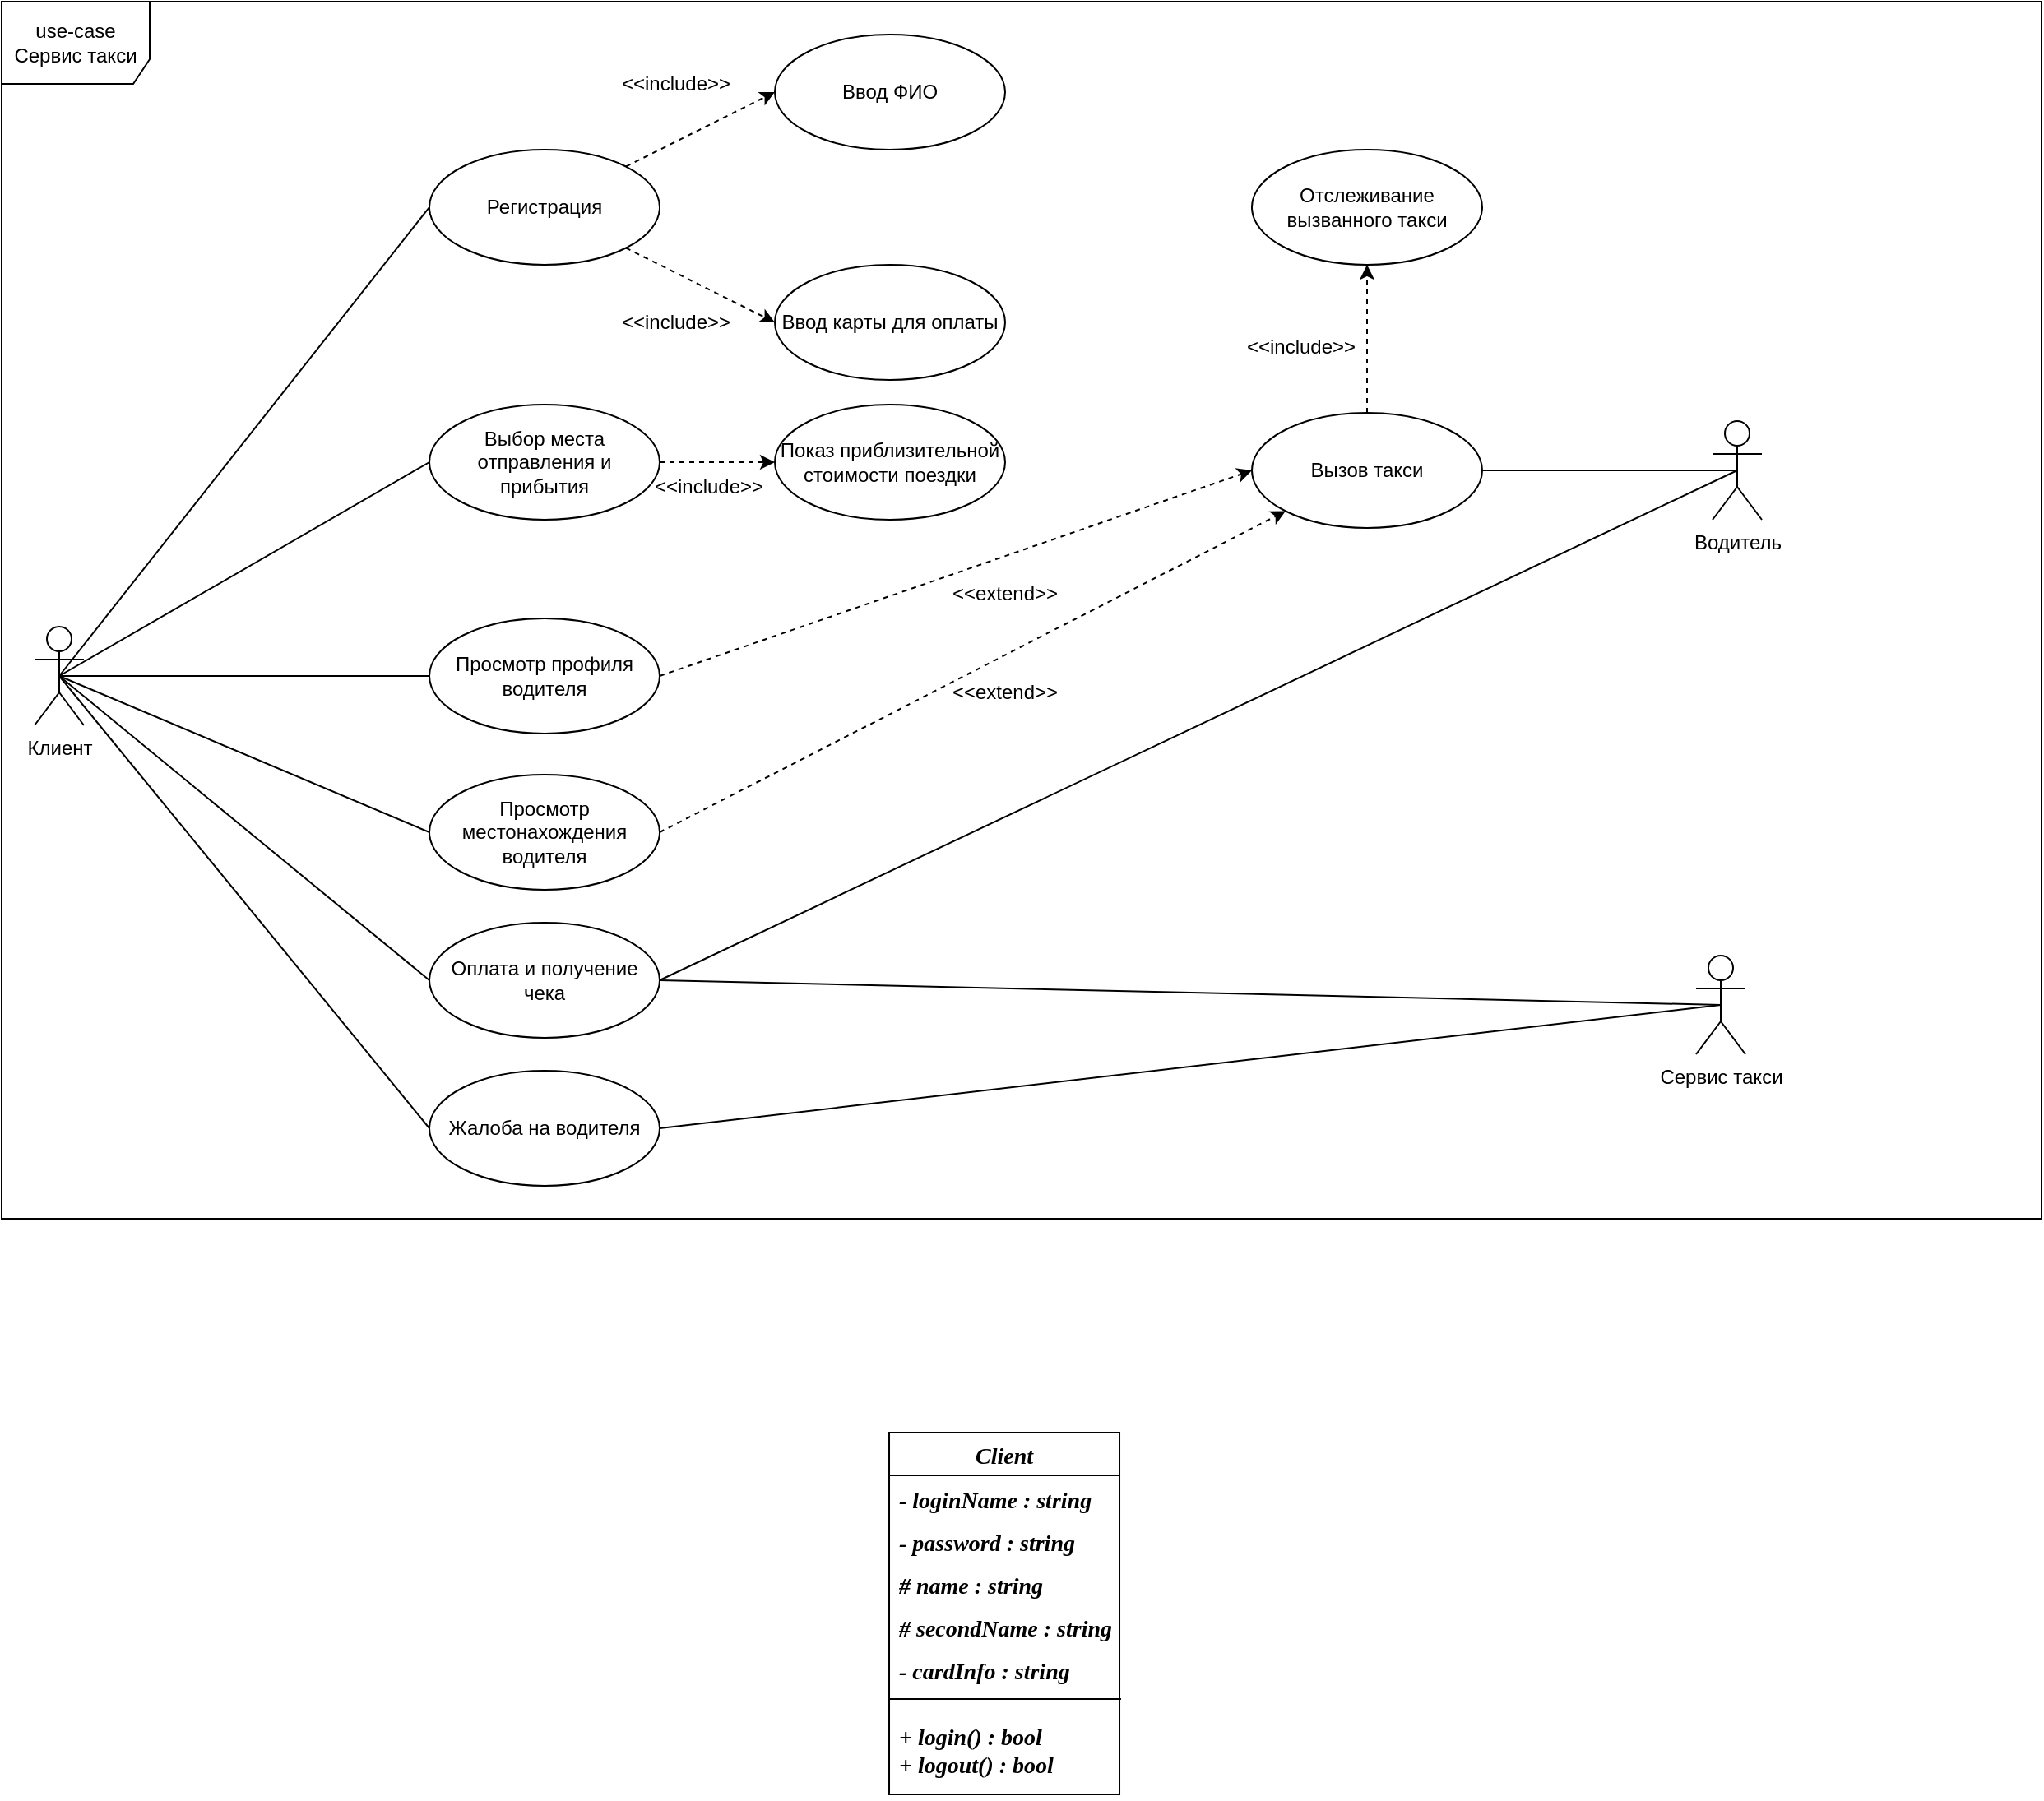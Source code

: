 <mxfile version="14.7.1" type="github">
  <diagram id="qiaAuTDV7NTGHGd4vHyj" name="Page-1">
    <mxGraphModel dx="1422" dy="762" grid="1" gridSize="10" guides="1" tooltips="1" connect="1" arrows="1" fold="1" page="1" pageScale="1" pageWidth="2339" pageHeight="3300" background="#FFFFFF" math="0" shadow="0">
      <root>
        <mxCell id="0" />
        <mxCell id="1" parent="0" />
        <mxCell id="ekyJCNLIAkahPHgSJpq3-92" value="use-case&lt;br&gt;Сервис такси" style="shape=umlFrame;whiteSpace=wrap;html=1;width=90;height=50;" vertex="1" parent="1">
          <mxGeometry x="40" y="50" width="1240" height="740" as="geometry" />
        </mxCell>
        <mxCell id="ekyJCNLIAkahPHgSJpq3-1" value="Клиент" style="shape=umlActor;verticalLabelPosition=bottom;verticalAlign=top;html=1;" vertex="1" parent="1">
          <mxGeometry x="60" y="430" width="30" height="60" as="geometry" />
        </mxCell>
        <mxCell id="ekyJCNLIAkahPHgSJpq3-2" value="Водитель" style="shape=umlActor;verticalLabelPosition=bottom;verticalAlign=top;html=1;" vertex="1" parent="1">
          <mxGeometry x="1080" y="305" width="30" height="60" as="geometry" />
        </mxCell>
        <mxCell id="ekyJCNLIAkahPHgSJpq3-14" value="&amp;lt;&amp;lt;include&amp;gt;&amp;gt;" style="text;html=1;strokeColor=none;fillColor=none;align=center;verticalAlign=middle;whiteSpace=wrap;rounded=0;" vertex="1" parent="1">
          <mxGeometry x="460" y="340" width="20" height="10" as="geometry" />
        </mxCell>
        <mxCell id="ekyJCNLIAkahPHgSJpq3-17" value="" style="endArrow=classic;html=1;dashed=1;entryX=0;entryY=0.5;entryDx=0;entryDy=0;exitX=1;exitY=0.5;exitDx=0;exitDy=0;" edge="1" parent="1" source="ekyJCNLIAkahPHgSJpq3-30" target="ekyJCNLIAkahPHgSJpq3-31">
          <mxGeometry width="50" height="50" relative="1" as="geometry">
            <mxPoint x="360" y="480" as="sourcePoint" />
            <mxPoint x="360" y="550" as="targetPoint" />
          </mxGeometry>
        </mxCell>
        <mxCell id="ekyJCNLIAkahPHgSJpq3-21" value="Регистрация" style="ellipse;whiteSpace=wrap;html=1;" vertex="1" parent="1">
          <mxGeometry x="300" y="140" width="140" height="70" as="geometry" />
        </mxCell>
        <mxCell id="ekyJCNLIAkahPHgSJpq3-24" value="Ввод ФИО" style="ellipse;whiteSpace=wrap;html=1;" vertex="1" parent="1">
          <mxGeometry x="510" y="70" width="140" height="70" as="geometry" />
        </mxCell>
        <mxCell id="ekyJCNLIAkahPHgSJpq3-25" value="Ввод карты для оплаты" style="ellipse;whiteSpace=wrap;html=1;" vertex="1" parent="1">
          <mxGeometry x="510" y="210" width="140" height="70" as="geometry" />
        </mxCell>
        <mxCell id="ekyJCNLIAkahPHgSJpq3-26" value="" style="endArrow=classic;html=1;dashed=1;entryX=0;entryY=0.5;entryDx=0;entryDy=0;exitX=1;exitY=1;exitDx=0;exitDy=0;" edge="1" parent="1" source="ekyJCNLIAkahPHgSJpq3-21" target="ekyJCNLIAkahPHgSJpq3-25">
          <mxGeometry width="50" height="50" relative="1" as="geometry">
            <mxPoint x="370" y="490" as="sourcePoint" />
            <mxPoint x="370" y="560" as="targetPoint" />
          </mxGeometry>
        </mxCell>
        <mxCell id="ekyJCNLIAkahPHgSJpq3-27" value="" style="endArrow=classic;html=1;dashed=1;entryX=0;entryY=0.5;entryDx=0;entryDy=0;exitX=1;exitY=0;exitDx=0;exitDy=0;" edge="1" parent="1" source="ekyJCNLIAkahPHgSJpq3-21" target="ekyJCNLIAkahPHgSJpq3-24">
          <mxGeometry width="50" height="50" relative="1" as="geometry">
            <mxPoint x="380" y="500" as="sourcePoint" />
            <mxPoint x="380" y="570" as="targetPoint" />
          </mxGeometry>
        </mxCell>
        <mxCell id="ekyJCNLIAkahPHgSJpq3-28" value="&amp;lt;&amp;lt;include&amp;gt;&amp;gt;" style="text;html=1;strokeColor=none;fillColor=none;align=center;verticalAlign=middle;whiteSpace=wrap;rounded=0;" vertex="1" parent="1">
          <mxGeometry x="430" y="90" width="40" height="20" as="geometry" />
        </mxCell>
        <mxCell id="ekyJCNLIAkahPHgSJpq3-29" value="&amp;lt;&amp;lt;include&amp;gt;&amp;gt;" style="text;html=1;strokeColor=none;fillColor=none;align=center;verticalAlign=middle;whiteSpace=wrap;rounded=0;" vertex="1" parent="1">
          <mxGeometry x="430" y="235" width="40" height="20" as="geometry" />
        </mxCell>
        <mxCell id="ekyJCNLIAkahPHgSJpq3-30" value="Выбор места отправления и прибытия" style="ellipse;whiteSpace=wrap;html=1;" vertex="1" parent="1">
          <mxGeometry x="300" y="295" width="140" height="70" as="geometry" />
        </mxCell>
        <mxCell id="ekyJCNLIAkahPHgSJpq3-31" value="Показ приблизительной стоимости поездки" style="ellipse;whiteSpace=wrap;html=1;" vertex="1" parent="1">
          <mxGeometry x="510" y="295" width="140" height="70" as="geometry" />
        </mxCell>
        <mxCell id="ekyJCNLIAkahPHgSJpq3-38" value="Вызов такси" style="ellipse;whiteSpace=wrap;html=1;" vertex="1" parent="1">
          <mxGeometry x="800" y="300" width="140" height="70" as="geometry" />
        </mxCell>
        <mxCell id="ekyJCNLIAkahPHgSJpq3-40" value="" style="endArrow=none;html=1;exitX=0.5;exitY=0.5;exitDx=0;exitDy=0;exitPerimeter=0;entryX=0;entryY=0.5;entryDx=0;entryDy=0;" edge="1" parent="1" source="ekyJCNLIAkahPHgSJpq3-1" target="ekyJCNLIAkahPHgSJpq3-30">
          <mxGeometry width="50" height="50" relative="1" as="geometry">
            <mxPoint x="240" y="420" as="sourcePoint" />
            <mxPoint x="290" y="370" as="targetPoint" />
          </mxGeometry>
        </mxCell>
        <mxCell id="ekyJCNLIAkahPHgSJpq3-41" value="" style="endArrow=none;html=1;exitX=0.5;exitY=0.5;exitDx=0;exitDy=0;exitPerimeter=0;entryX=0;entryY=0.5;entryDx=0;entryDy=0;" edge="1" parent="1" source="ekyJCNLIAkahPHgSJpq3-1" target="ekyJCNLIAkahPHgSJpq3-21">
          <mxGeometry width="50" height="50" relative="1" as="geometry">
            <mxPoint x="205" y="270" as="sourcePoint" />
            <mxPoint x="310" y="340" as="targetPoint" />
          </mxGeometry>
        </mxCell>
        <mxCell id="ekyJCNLIAkahPHgSJpq3-42" value="" style="endArrow=none;html=1;exitX=0.5;exitY=0.5;exitDx=0;exitDy=0;exitPerimeter=0;entryX=1;entryY=0.5;entryDx=0;entryDy=0;" edge="1" parent="1" source="ekyJCNLIAkahPHgSJpq3-2" target="ekyJCNLIAkahPHgSJpq3-38">
          <mxGeometry width="50" height="50" relative="1" as="geometry">
            <mxPoint x="215" y="280" as="sourcePoint" />
            <mxPoint x="320" y="350" as="targetPoint" />
          </mxGeometry>
        </mxCell>
        <mxCell id="ekyJCNLIAkahPHgSJpq3-43" value="Просмотр профиля водителя" style="ellipse;whiteSpace=wrap;html=1;" vertex="1" parent="1">
          <mxGeometry x="300" y="425" width="140" height="70" as="geometry" />
        </mxCell>
        <mxCell id="ekyJCNLIAkahPHgSJpq3-45" value="" style="endArrow=classic;html=1;dashed=1;entryX=0;entryY=0.5;entryDx=0;entryDy=0;exitX=1;exitY=0.5;exitDx=0;exitDy=0;" edge="1" parent="1" source="ekyJCNLIAkahPHgSJpq3-43" target="ekyJCNLIAkahPHgSJpq3-38">
          <mxGeometry width="50" height="50" relative="1" as="geometry">
            <mxPoint x="579.997" y="479.999" as="sourcePoint" />
            <mxPoint x="650.5" y="525.25" as="targetPoint" />
          </mxGeometry>
        </mxCell>
        <mxCell id="ekyJCNLIAkahPHgSJpq3-46" value="&amp;lt;&amp;lt;extend&amp;gt;&amp;gt;" style="text;html=1;strokeColor=none;fillColor=none;align=center;verticalAlign=middle;whiteSpace=wrap;rounded=0;" vertex="1" parent="1">
          <mxGeometry x="630" y="400" width="40" height="20" as="geometry" />
        </mxCell>
        <mxCell id="ekyJCNLIAkahPHgSJpq3-47" value="Просмотр местонахождения водителя" style="ellipse;whiteSpace=wrap;html=1;" vertex="1" parent="1">
          <mxGeometry x="300" y="520" width="140" height="70" as="geometry" />
        </mxCell>
        <mxCell id="ekyJCNLIAkahPHgSJpq3-48" value="" style="endArrow=classic;html=1;dashed=1;entryX=0;entryY=1;entryDx=0;entryDy=0;exitX=1;exitY=0.5;exitDx=0;exitDy=0;" edge="1" parent="1" source="ekyJCNLIAkahPHgSJpq3-47" target="ekyJCNLIAkahPHgSJpq3-38">
          <mxGeometry width="50" height="50" relative="1" as="geometry">
            <mxPoint x="450" y="465" as="sourcePoint" />
            <mxPoint x="810" y="345" as="targetPoint" />
          </mxGeometry>
        </mxCell>
        <mxCell id="ekyJCNLIAkahPHgSJpq3-49" value="&amp;lt;&amp;lt;extend&amp;gt;&amp;gt;" style="text;html=1;strokeColor=none;fillColor=none;align=center;verticalAlign=middle;whiteSpace=wrap;rounded=0;" vertex="1" parent="1">
          <mxGeometry x="630" y="460" width="40" height="20" as="geometry" />
        </mxCell>
        <mxCell id="ekyJCNLIAkahPHgSJpq3-50" value="Оплата и получение чека" style="ellipse;whiteSpace=wrap;html=1;" vertex="1" parent="1">
          <mxGeometry x="300" y="610" width="140" height="70" as="geometry" />
        </mxCell>
        <mxCell id="ekyJCNLIAkahPHgSJpq3-51" value="Жалоба на водителя" style="ellipse;whiteSpace=wrap;html=1;" vertex="1" parent="1">
          <mxGeometry x="300" y="700" width="140" height="70" as="geometry" />
        </mxCell>
        <mxCell id="ekyJCNLIAkahPHgSJpq3-54" value="" style="endArrow=none;html=1;exitX=0.5;exitY=0.5;exitDx=0;exitDy=0;exitPerimeter=0;entryX=0;entryY=0.5;entryDx=0;entryDy=0;" edge="1" parent="1" source="ekyJCNLIAkahPHgSJpq3-1" target="ekyJCNLIAkahPHgSJpq3-43">
          <mxGeometry width="50" height="50" relative="1" as="geometry">
            <mxPoint x="210" y="430" as="sourcePoint" />
            <mxPoint x="260" y="380" as="targetPoint" />
          </mxGeometry>
        </mxCell>
        <mxCell id="ekyJCNLIAkahPHgSJpq3-58" value="" style="endArrow=none;html=1;entryX=0.5;entryY=0.5;entryDx=0;entryDy=0;entryPerimeter=0;exitX=0;exitY=0.5;exitDx=0;exitDy=0;" edge="1" parent="1" source="ekyJCNLIAkahPHgSJpq3-47" target="ekyJCNLIAkahPHgSJpq3-1">
          <mxGeometry width="50" height="50" relative="1" as="geometry">
            <mxPoint x="140" y="450" as="sourcePoint" />
            <mxPoint x="190" y="400" as="targetPoint" />
          </mxGeometry>
        </mxCell>
        <mxCell id="ekyJCNLIAkahPHgSJpq3-59" value="" style="endArrow=none;html=1;entryX=0.5;entryY=0.5;entryDx=0;entryDy=0;entryPerimeter=0;exitX=0;exitY=0.5;exitDx=0;exitDy=0;" edge="1" parent="1" source="ekyJCNLIAkahPHgSJpq3-50" target="ekyJCNLIAkahPHgSJpq3-1">
          <mxGeometry width="50" height="50" relative="1" as="geometry">
            <mxPoint x="120" y="450" as="sourcePoint" />
            <mxPoint x="170" y="400" as="targetPoint" />
          </mxGeometry>
        </mxCell>
        <mxCell id="ekyJCNLIAkahPHgSJpq3-60" value="" style="endArrow=none;html=1;entryX=0.5;entryY=0.5;entryDx=0;entryDy=0;entryPerimeter=0;exitX=0;exitY=0.5;exitDx=0;exitDy=0;" edge="1" parent="1" source="ekyJCNLIAkahPHgSJpq3-51" target="ekyJCNLIAkahPHgSJpq3-1">
          <mxGeometry width="50" height="50" relative="1" as="geometry">
            <mxPoint x="110" y="710" as="sourcePoint" />
            <mxPoint x="160" y="660" as="targetPoint" />
          </mxGeometry>
        </mxCell>
        <mxCell id="ekyJCNLIAkahPHgSJpq3-61" value="" style="endArrow=none;html=1;entryX=0.5;entryY=0.5;entryDx=0;entryDy=0;entryPerimeter=0;exitX=1;exitY=0.5;exitDx=0;exitDy=0;" edge="1" parent="1" source="ekyJCNLIAkahPHgSJpq3-50" target="ekyJCNLIAkahPHgSJpq3-2">
          <mxGeometry width="50" height="50" relative="1" as="geometry">
            <mxPoint x="860" y="590" as="sourcePoint" />
            <mxPoint x="910" y="540" as="targetPoint" />
          </mxGeometry>
        </mxCell>
        <mxCell id="ekyJCNLIAkahPHgSJpq3-62" value="Отслеживание вызванного такси" style="ellipse;whiteSpace=wrap;html=1;" vertex="1" parent="1">
          <mxGeometry x="800" y="140" width="140" height="70" as="geometry" />
        </mxCell>
        <mxCell id="ekyJCNLIAkahPHgSJpq3-66" value="" style="endArrow=classic;html=1;dashed=1;entryX=0.5;entryY=1;entryDx=0;entryDy=0;exitX=0.5;exitY=0;exitDx=0;exitDy=0;" edge="1" parent="1" source="ekyJCNLIAkahPHgSJpq3-38" target="ekyJCNLIAkahPHgSJpq3-62">
          <mxGeometry width="50" height="50" relative="1" as="geometry">
            <mxPoint x="429.497" y="160.251" as="sourcePoint" />
            <mxPoint x="520" y="115" as="targetPoint" />
          </mxGeometry>
        </mxCell>
        <mxCell id="ekyJCNLIAkahPHgSJpq3-67" value="&amp;lt;&amp;lt;include&amp;gt;&amp;gt;" style="text;html=1;strokeColor=none;fillColor=none;align=center;verticalAlign=middle;whiteSpace=wrap;rounded=0;" vertex="1" parent="1">
          <mxGeometry x="810" y="250" width="40" height="20" as="geometry" />
        </mxCell>
        <mxCell id="ekyJCNLIAkahPHgSJpq3-68" value="Сервис такси" style="shape=umlActor;verticalLabelPosition=bottom;verticalAlign=top;html=1;outlineConnect=0;" vertex="1" parent="1">
          <mxGeometry x="1070" y="630" width="30" height="60" as="geometry" />
        </mxCell>
        <mxCell id="ekyJCNLIAkahPHgSJpq3-69" value="" style="endArrow=none;html=1;entryX=0.5;entryY=0.5;entryDx=0;entryDy=0;entryPerimeter=0;exitX=1;exitY=0.5;exitDx=0;exitDy=0;" edge="1" parent="1" source="ekyJCNLIAkahPHgSJpq3-51" target="ekyJCNLIAkahPHgSJpq3-68">
          <mxGeometry width="50" height="50" relative="1" as="geometry">
            <mxPoint x="450" y="655" as="sourcePoint" />
            <mxPoint x="1105" y="345" as="targetPoint" />
          </mxGeometry>
        </mxCell>
        <mxCell id="ekyJCNLIAkahPHgSJpq3-70" value="" style="endArrow=none;html=1;entryX=0.5;entryY=0.5;entryDx=0;entryDy=0;entryPerimeter=0;exitX=1;exitY=0.5;exitDx=0;exitDy=0;" edge="1" parent="1" source="ekyJCNLIAkahPHgSJpq3-50" target="ekyJCNLIAkahPHgSJpq3-68">
          <mxGeometry width="50" height="50" relative="1" as="geometry">
            <mxPoint x="450" y="745" as="sourcePoint" />
            <mxPoint x="1115" y="630" as="targetPoint" />
          </mxGeometry>
        </mxCell>
        <mxCell id="ekyJCNLIAkahPHgSJpq3-93" value="Client" style="swimlane;fontStyle=3;childLayout=stackLayout;horizontal=1;startSize=26;fillColor=none;horizontalStack=0;resizeParent=1;resizeParentMax=0;resizeLast=0;collapsible=1;marginBottom=0;fontFamily=GOST type A;fontSource=https%3A%2F%2Fwebfonts.pro%2Flight-fonts%2F123-gost_type_a.html;fontSize=14;" vertex="1" parent="1">
          <mxGeometry x="579.51" y="920" width="140" height="220" as="geometry" />
        </mxCell>
        <mxCell id="ekyJCNLIAkahPHgSJpq3-94" value="- loginName : string" style="text;strokeColor=none;fillColor=none;align=left;verticalAlign=top;spacingLeft=4;spacingRight=4;overflow=hidden;rotatable=0;points=[[0,0.5],[1,0.5]];portConstraint=eastwest;fontFamily=GOST type A;fontSource=https%3A%2F%2Fwebfonts.pro%2Flight-fonts%2F123-gost_type_a.html;fontSize=14;fontStyle=3" vertex="1" parent="ekyJCNLIAkahPHgSJpq3-93">
          <mxGeometry y="26" width="140" height="26" as="geometry" />
        </mxCell>
        <mxCell id="ekyJCNLIAkahPHgSJpq3-95" value="- password : string" style="text;strokeColor=none;fillColor=none;align=left;verticalAlign=top;spacingLeft=4;spacingRight=4;overflow=hidden;rotatable=0;points=[[0,0.5],[1,0.5]];portConstraint=eastwest;fontFamily=GOST type A;fontSource=https%3A%2F%2Fwebfonts.pro%2Flight-fonts%2F123-gost_type_a.html;fontSize=14;fontStyle=3" vertex="1" parent="ekyJCNLIAkahPHgSJpq3-93">
          <mxGeometry y="52" width="140" height="26" as="geometry" />
        </mxCell>
        <mxCell id="ekyJCNLIAkahPHgSJpq3-100" value="# name : string" style="text;strokeColor=none;fillColor=none;align=left;verticalAlign=top;spacingLeft=4;spacingRight=4;overflow=hidden;rotatable=0;points=[[0,0.5],[1,0.5]];portConstraint=eastwest;fontFamily=GOST type A;fontSource=https%3A%2F%2Fwebfonts.pro%2Flight-fonts%2F123-gost_type_a.html;fontSize=14;fontStyle=3" vertex="1" parent="ekyJCNLIAkahPHgSJpq3-93">
          <mxGeometry y="78" width="140" height="26" as="geometry" />
        </mxCell>
        <mxCell id="ekyJCNLIAkahPHgSJpq3-96" value="# secondName : string" style="text;strokeColor=none;fillColor=none;align=left;verticalAlign=top;spacingLeft=4;spacingRight=4;overflow=hidden;rotatable=0;points=[[0,0.5],[1,0.5]];portConstraint=eastwest;fontFamily=GOST type A;fontSource=https%3A%2F%2Fwebfonts.pro%2Flight-fonts%2F123-gost_type_a.html;fontSize=14;fontStyle=3" vertex="1" parent="ekyJCNLIAkahPHgSJpq3-93">
          <mxGeometry y="104" width="140" height="66" as="geometry" />
        </mxCell>
        <mxCell id="ekyJCNLIAkahPHgSJpq3-106" value="+ login() : bool&#xa;+ logout() : bool" style="text;strokeColor=none;fillColor=none;align=left;verticalAlign=top;spacingLeft=4;spacingRight=4;overflow=hidden;rotatable=0;points=[[0,0.5],[1,0.5]];portConstraint=eastwest;fontFamily=GOST type A;fontSource=https%3A%2F%2Fwebfonts.pro%2Flight-fonts%2F123-gost_type_a.html;fontSize=14;fontStyle=3" vertex="1" parent="ekyJCNLIAkahPHgSJpq3-93">
          <mxGeometry y="170" width="140" height="50" as="geometry" />
        </mxCell>
        <mxCell id="ekyJCNLIAkahPHgSJpq3-107" value="" style="endArrow=none;html=1;entryX=1.007;entryY=0.879;entryDx=0;entryDy=0;entryPerimeter=0;fontFamily=GOST type A;fontSource=https%3A%2F%2Fwebfonts.pro%2Flight-fonts%2F123-gost_type_a.html;fontSize=14;fontStyle=3" edge="1" parent="ekyJCNLIAkahPHgSJpq3-93" target="ekyJCNLIAkahPHgSJpq3-96">
          <mxGeometry width="50" height="50" relative="1" as="geometry">
            <mxPoint y="162" as="sourcePoint" />
            <mxPoint x="90" y="90" as="targetPoint" />
          </mxGeometry>
        </mxCell>
        <mxCell id="ekyJCNLIAkahPHgSJpq3-101" value="- cardInfo : string" style="text;strokeColor=none;fillColor=none;align=left;verticalAlign=top;spacingLeft=4;spacingRight=4;overflow=hidden;rotatable=0;points=[[0,0.5],[1,0.5]];portConstraint=eastwest;fontFamily=GOST type A;fontSource=https%3A%2F%2Fwebfonts.pro%2Flight-fonts%2F123-gost_type_a.html;fontSize=14;fontStyle=3" vertex="1" parent="1">
          <mxGeometry x="579.51" y="1050" width="140" height="26" as="geometry" />
        </mxCell>
      </root>
    </mxGraphModel>
  </diagram>
</mxfile>
